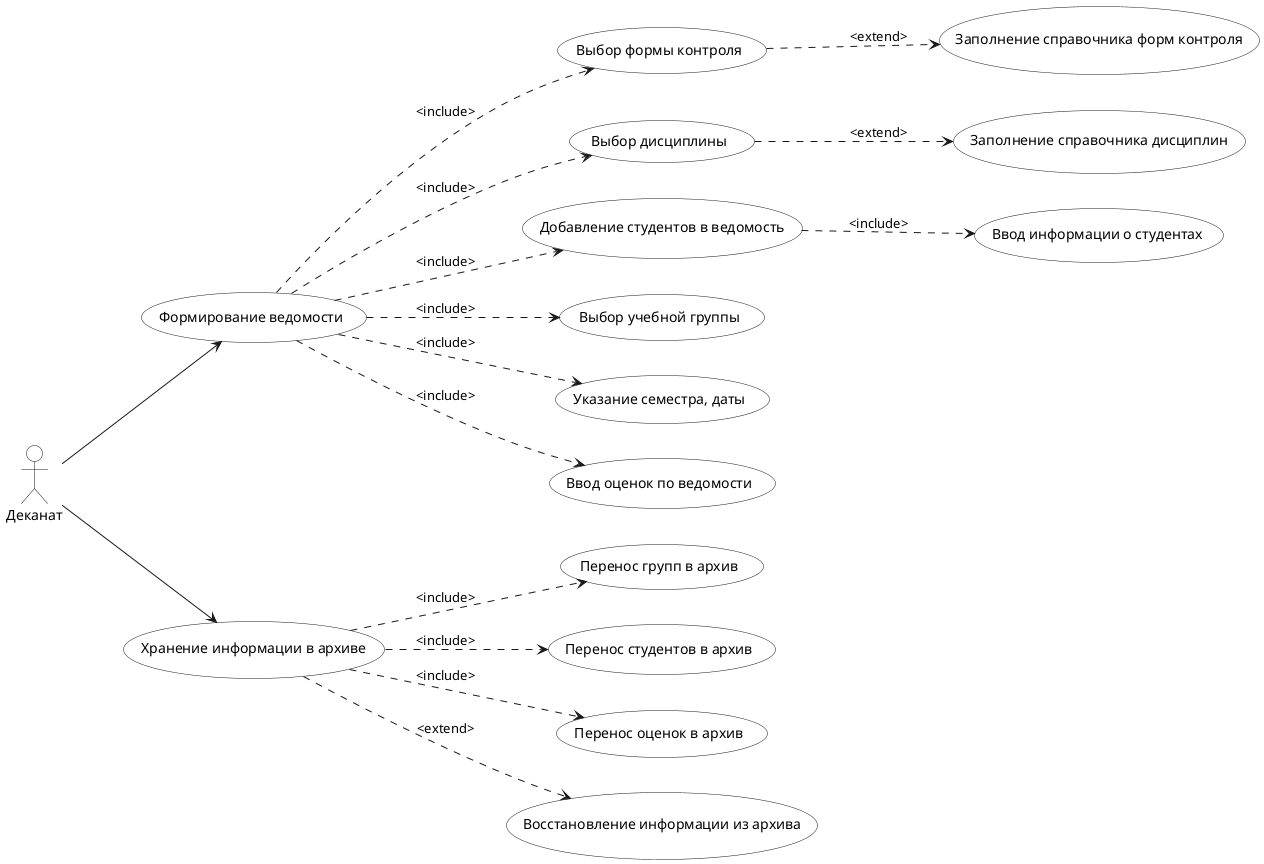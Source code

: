 @startuml Diagram_UseCase
left to right direction
actor "Деканат"     as admin #white

usecase (Формирование ведомости)               as FormingList            #white
usecase (Выбор формы контроля)                 as ControlForm            #white
usecase (Выбор дисциплины)                     as ChoiseDiscipline       #white
usecase (Добавление студентов в ведомость)     as AddStudent             #white
usecase (Выбор учебной группы)                 as ChoiseGroup            #white
usecase (Указание семестра, даты)              as SpecifyData            #white
usecase (Ввод оценок по ведомости)             as EnterEstimates         #white
usecase (Заполнение справочника форм контроля) as ComplitionControlForms #white
usecase (Заполнение справочника дисциплин)     as ComplitionDiscipline   #white
usecase (Ввод информации о студентах)          as EnterStudentInfo       #white

usecase (Хранение информации в архиве)         as StoringInfo            #white
usecase (Перенос групп в архив)                as TransferingGroup       #white
usecase (Перенос студентов в архив)            as TransferingStudents    #white
usecase (Перенос оценок в архив)               as TransfetingEstimates   #white
usecase (Восстановление информации из архива)  as RecoveryInfo           #white

admin --> FormingList
(FormingList) .-> (ControlForm):<include>
(ControlForm) .-> (ComplitionControlForms):<extend>
(FormingList) .-> (ChoiseDiscipline):<include>
(ChoiseDiscipline) .-> (ComplitionDiscipline):<extend>
(FormingList) .-> (AddStudent):<include>
(AddStudent) .-> (EnterStudentInfo):<include>
(FormingList) .-> (ChoiseGroup):<include>
(FormingList) .-> (SpecifyData):<include>
(FormingList) .-> (EnterEstimates):<include>

admin --> StoringInfo
(StoringInfo) .-> (TransferingGroup):<include>
(StoringInfo) .-> (TransferingStudents):<include>
(StoringInfo) .-> (TransfetingEstimates):<include>
(StoringInfo) .-> (RecoveryInfo):<extend>

@enduml